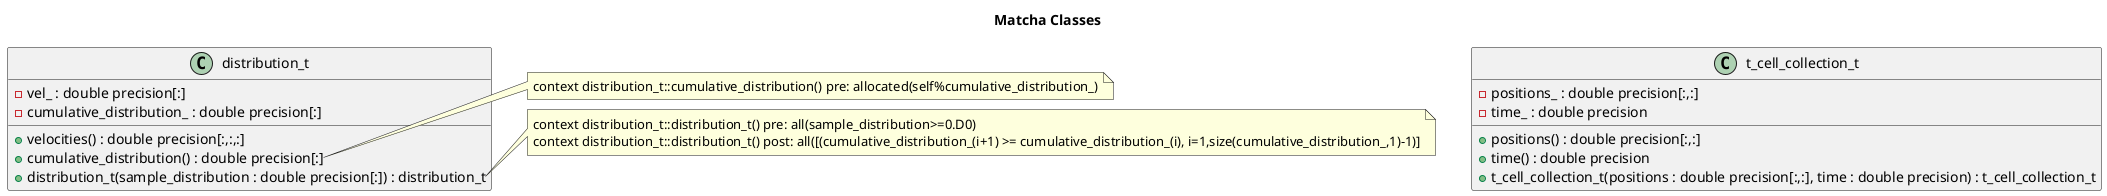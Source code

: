 @startuml

Title "Matcha Classes"

class t_cell_collection_t{
  - positions_ : double precision[:,:]
  - time_ : double precision
  + positions() : double precision[:,:]
  + time() : double precision
  + t_cell_collection_t(positions : double precision[:,:], time : double precision) : t_cell_collection_t
}

class distribution_t{
  - vel_ : double precision[:]
  - cumulative_distribution_ : double precision[:]
  + velocities() : double precision[:,:,:]
  + cumulative_distribution() : double precision[:]
  + distribution_t(sample_distribution : double precision[:]) : distribution_t
}

note right of distribution_t::cumulative_distribution()
  context distribution_t::cumulative_distribution() pre: allocated(self%cumulative_distribution_)
end note

note right of distribution_t::distribution_t
  context distribution_t::distribution_t() pre: all(sample_distribution>=0.D0)
  context distribution_t::distribution_t() post: all([(cumulative_distribution_(i+1) >= cumulative_distribution_(i), i=1,size(cumulative_distribution_,1)-1)]
end note

@enduml
